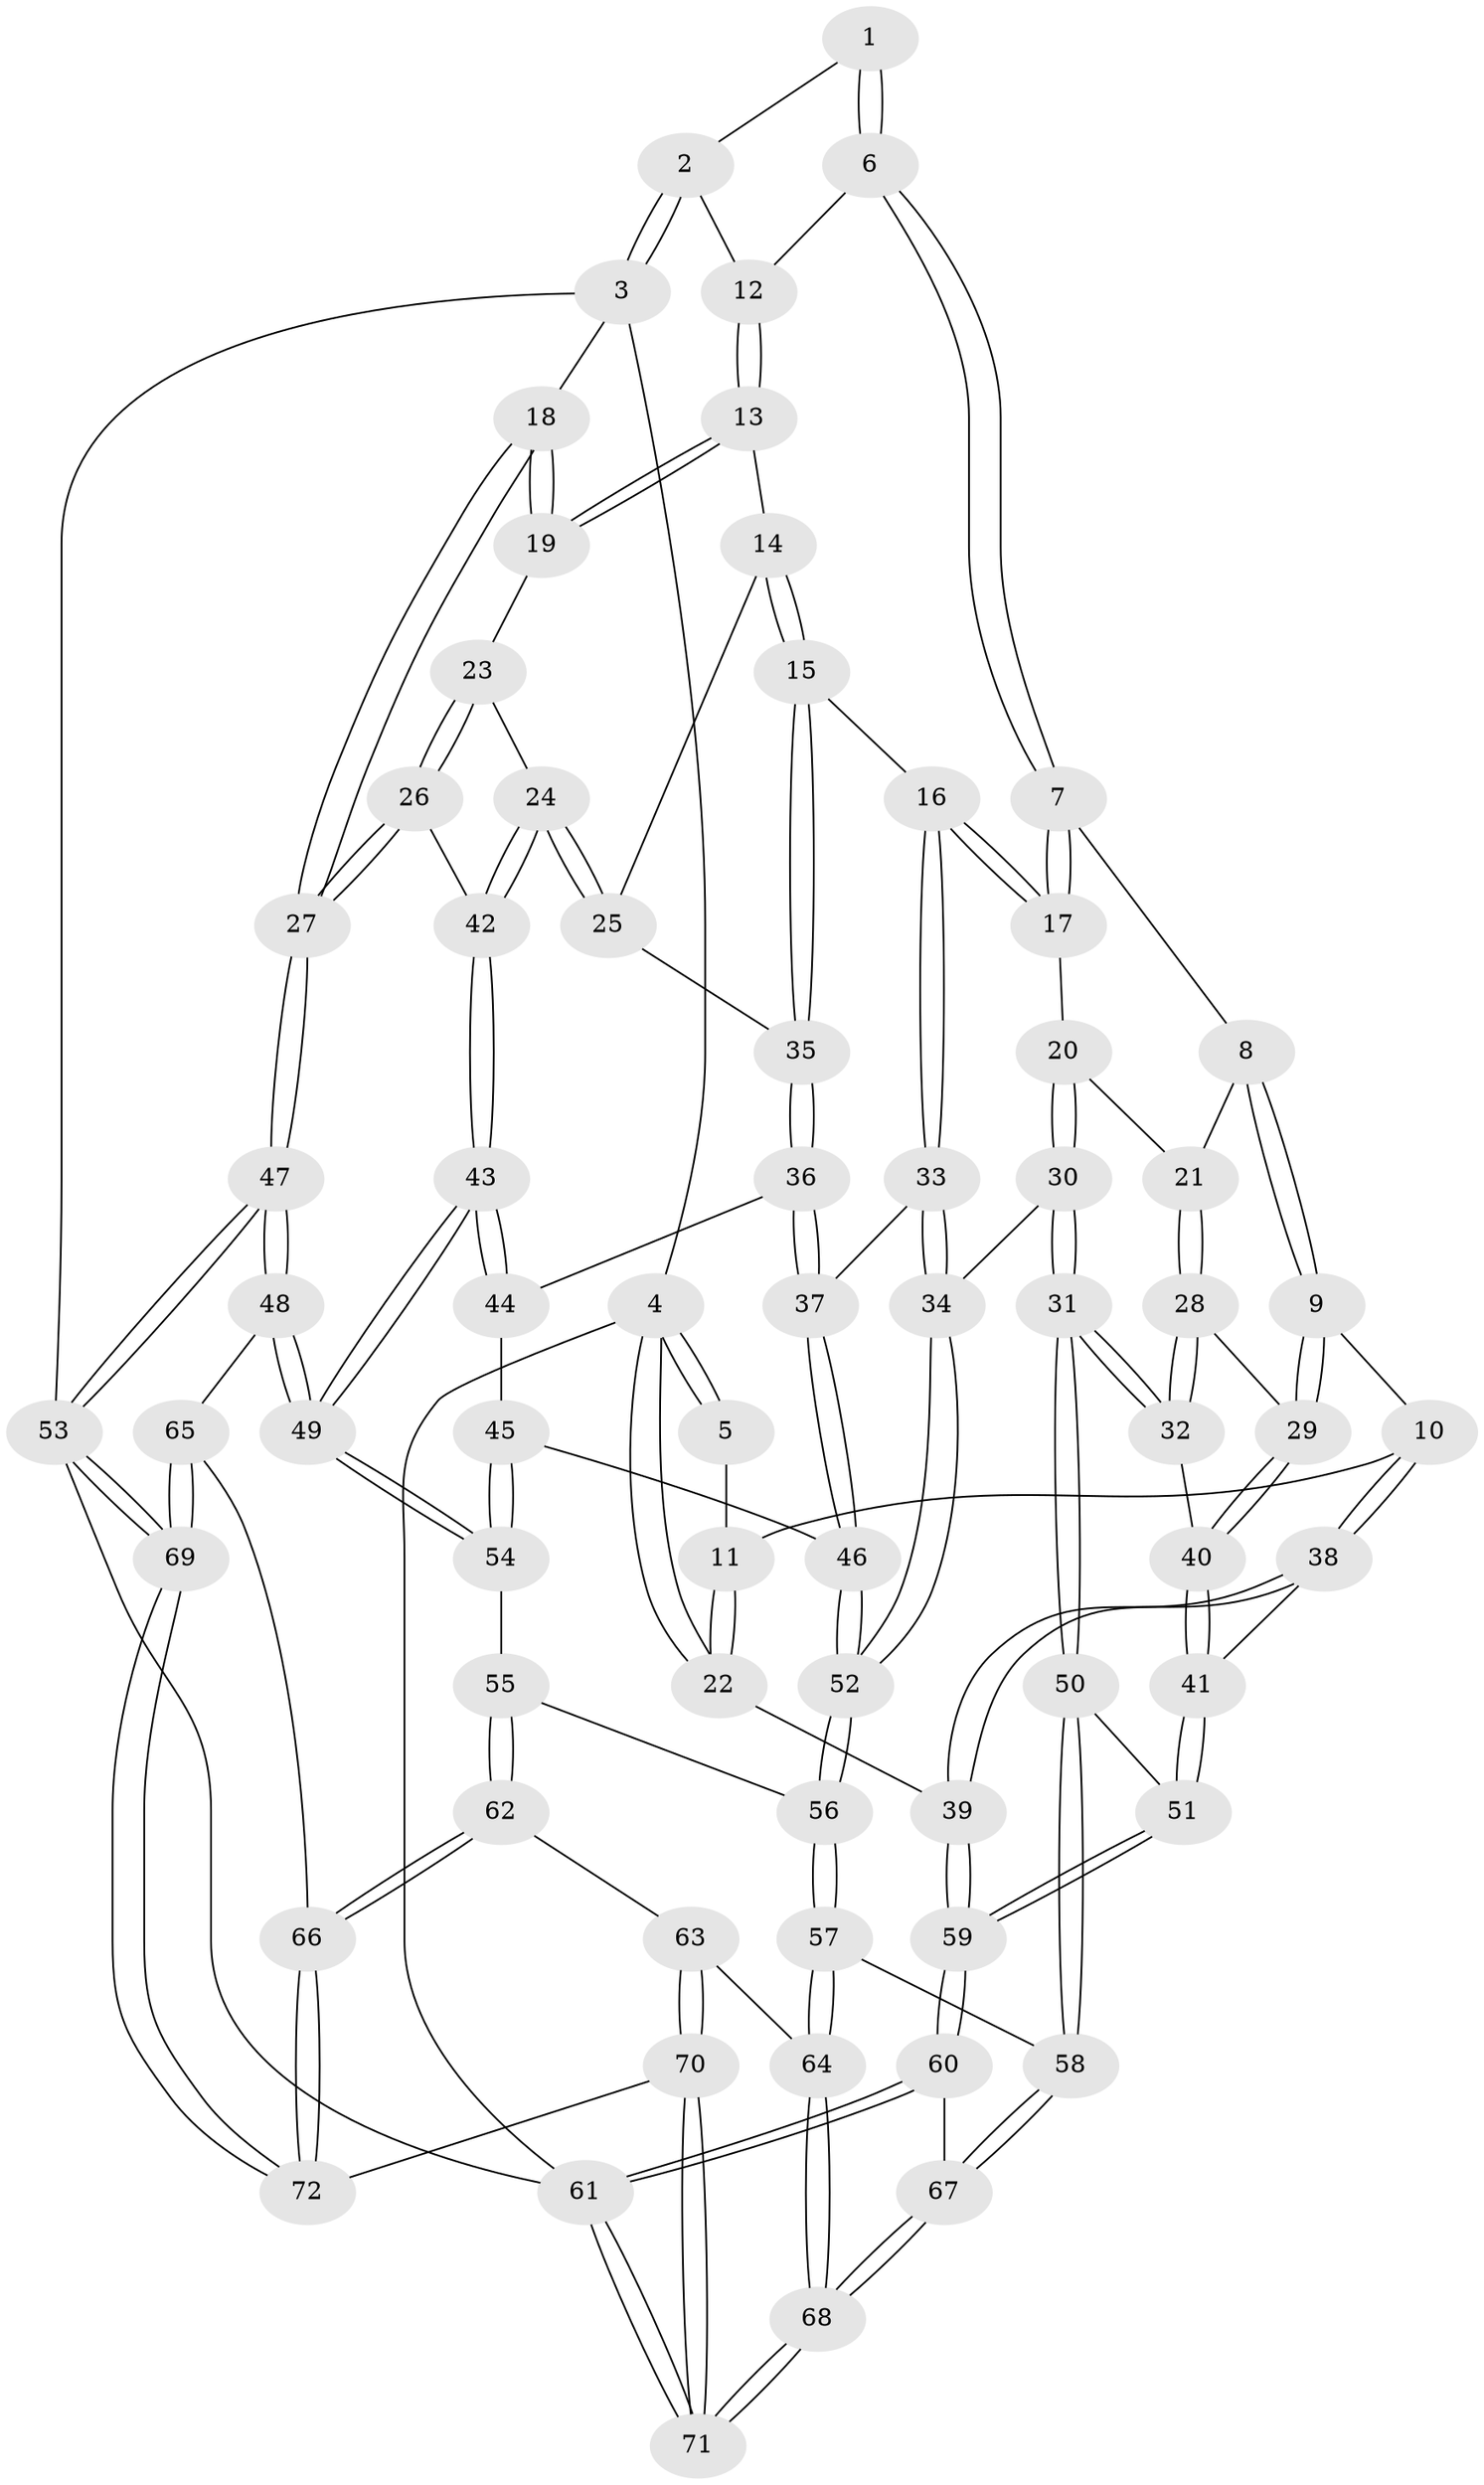 // Generated by graph-tools (version 1.1) at 2025/11/02/27/25 16:11:57]
// undirected, 72 vertices, 177 edges
graph export_dot {
graph [start="1"]
  node [color=gray90,style=filled];
  1 [pos="+0.40315441194590856+0"];
  2 [pos="+1+0"];
  3 [pos="+1+0"];
  4 [pos="+0+0"];
  5 [pos="+0.35303392538184447+0"];
  6 [pos="+0.4086552980205622+0"];
  7 [pos="+0.41120738433846404+0.022848378954407535"];
  8 [pos="+0.26768238215120405+0.24634177961818624"];
  9 [pos="+0.15382567501191494+0.34432302208203164"];
  10 [pos="+0.14860260315632917+0.34278219224737305"];
  11 [pos="+0.08096871374218116+0.19572992132045106"];
  12 [pos="+0.7473406412143528+0.1567412305238794"];
  13 [pos="+0.765798193136198+0.19548877577010157"];
  14 [pos="+0.7656660134542996+0.19571514310258115"];
  15 [pos="+0.6009645367033368+0.3273506995645801"];
  16 [pos="+0.5593960111117833+0.3280316781328524"];
  17 [pos="+0.4525029850551356+0.17730971730346134"];
  18 [pos="+1+0"];
  19 [pos="+0.8809063837279868+0.21680619258626097"];
  20 [pos="+0.3509069390162874+0.35834394867753583"];
  21 [pos="+0.3322398872639671+0.3551068399113945"];
  22 [pos="+0+0.15780301199662283"];
  23 [pos="+0.8917745731368146+0.26700116178951977"];
  24 [pos="+0.8864498832189212+0.411453149028584"];
  25 [pos="+0.7741507692751844+0.3718814269830846"];
  26 [pos="+1+0.3879343561266823"];
  27 [pos="+1+0.37915225685260373"];
  28 [pos="+0.23306168860755747+0.3680831609645033"];
  29 [pos="+0.1809371550065261+0.36971298478505443"];
  30 [pos="+0.41000458695748565+0.49163990541189545"];
  31 [pos="+0.4081474597829948+0.49414319289215697"];
  32 [pos="+0.3594404037718521+0.4687987314082727"];
  33 [pos="+0.5060727958521448+0.4474884460706462"];
  34 [pos="+0.49358985662080945+0.45551673038062424"];
  35 [pos="+0.7048185008881425+0.40844269615897755"];
  36 [pos="+0.7062169803839898+0.4535790287825901"];
  37 [pos="+0.5783368116831621+0.4923311601611378"];
  38 [pos="+0+0.45457163647427906"];
  39 [pos="+0+0.4940889451202121"];
  40 [pos="+0.1912717279531866+0.39913645434637285"];
  41 [pos="+0.2220941254861819+0.5794025669511925"];
  42 [pos="+0.898835988321512+0.43100951718972624"];
  43 [pos="+0.8635604750546125+0.5487742533414754"];
  44 [pos="+0.7174921581597863+0.47720460625236066"];
  45 [pos="+0.671872294083205+0.552779201974652"];
  46 [pos="+0.6225520117452925+0.5611693323256807"];
  47 [pos="+1+0.8214096720975896"];
  48 [pos="+0.9352135912080496+0.7369310585208761"];
  49 [pos="+0.8897798579813374+0.6972483830095528"];
  50 [pos="+0.3196296744734431+0.6697525675771486"];
  51 [pos="+0.26699146883429864+0.6547138274345368"];
  52 [pos="+0.5787442532920757+0.6617722259972194"];
  53 [pos="+1+1"];
  54 [pos="+0.8043600864104619+0.6924544537917541"];
  55 [pos="+0.6814327576816945+0.7178631878168609"];
  56 [pos="+0.5738379237506436+0.6843532973470424"];
  57 [pos="+0.44846360664312024+0.731797497471748"];
  58 [pos="+0.32641568754584627+0.6791936734561733"];
  59 [pos="+0+0.8014598654854385"];
  60 [pos="+0+0.829046484365657"];
  61 [pos="+0+1"];
  62 [pos="+0.6456694521388421+0.8680869383626814"];
  63 [pos="+0.5249266892266012+0.8788738705996243"];
  64 [pos="+0.5008499071831967+0.8579956440009592"];
  65 [pos="+0.8793238530337257+0.7975025113814325"];
  66 [pos="+0.7116206257819507+0.920254032049756"];
  67 [pos="+0.2676656515231994+0.8913817175918511"];
  68 [pos="+0.29048789877175957+1"];
  69 [pos="+0.751135199493705+1"];
  70 [pos="+0.5822793997004625+1"];
  71 [pos="+0.26155187558906473+1"];
  72 [pos="+0.6995734461167047+1"];
  1 -- 2;
  1 -- 6;
  1 -- 6;
  2 -- 3;
  2 -- 3;
  2 -- 12;
  3 -- 4;
  3 -- 18;
  3 -- 53;
  4 -- 5;
  4 -- 5;
  4 -- 22;
  4 -- 22;
  4 -- 61;
  5 -- 11;
  6 -- 7;
  6 -- 7;
  6 -- 12;
  7 -- 8;
  7 -- 17;
  7 -- 17;
  8 -- 9;
  8 -- 9;
  8 -- 21;
  9 -- 10;
  9 -- 29;
  9 -- 29;
  10 -- 11;
  10 -- 38;
  10 -- 38;
  11 -- 22;
  11 -- 22;
  12 -- 13;
  12 -- 13;
  13 -- 14;
  13 -- 19;
  13 -- 19;
  14 -- 15;
  14 -- 15;
  14 -- 25;
  15 -- 16;
  15 -- 35;
  15 -- 35;
  16 -- 17;
  16 -- 17;
  16 -- 33;
  16 -- 33;
  17 -- 20;
  18 -- 19;
  18 -- 19;
  18 -- 27;
  18 -- 27;
  19 -- 23;
  20 -- 21;
  20 -- 30;
  20 -- 30;
  21 -- 28;
  21 -- 28;
  22 -- 39;
  23 -- 24;
  23 -- 26;
  23 -- 26;
  24 -- 25;
  24 -- 25;
  24 -- 42;
  24 -- 42;
  25 -- 35;
  26 -- 27;
  26 -- 27;
  26 -- 42;
  27 -- 47;
  27 -- 47;
  28 -- 29;
  28 -- 32;
  28 -- 32;
  29 -- 40;
  29 -- 40;
  30 -- 31;
  30 -- 31;
  30 -- 34;
  31 -- 32;
  31 -- 32;
  31 -- 50;
  31 -- 50;
  32 -- 40;
  33 -- 34;
  33 -- 34;
  33 -- 37;
  34 -- 52;
  34 -- 52;
  35 -- 36;
  35 -- 36;
  36 -- 37;
  36 -- 37;
  36 -- 44;
  37 -- 46;
  37 -- 46;
  38 -- 39;
  38 -- 39;
  38 -- 41;
  39 -- 59;
  39 -- 59;
  40 -- 41;
  40 -- 41;
  41 -- 51;
  41 -- 51;
  42 -- 43;
  42 -- 43;
  43 -- 44;
  43 -- 44;
  43 -- 49;
  43 -- 49;
  44 -- 45;
  45 -- 46;
  45 -- 54;
  45 -- 54;
  46 -- 52;
  46 -- 52;
  47 -- 48;
  47 -- 48;
  47 -- 53;
  47 -- 53;
  48 -- 49;
  48 -- 49;
  48 -- 65;
  49 -- 54;
  49 -- 54;
  50 -- 51;
  50 -- 58;
  50 -- 58;
  51 -- 59;
  51 -- 59;
  52 -- 56;
  52 -- 56;
  53 -- 69;
  53 -- 69;
  53 -- 61;
  54 -- 55;
  55 -- 56;
  55 -- 62;
  55 -- 62;
  56 -- 57;
  56 -- 57;
  57 -- 58;
  57 -- 64;
  57 -- 64;
  58 -- 67;
  58 -- 67;
  59 -- 60;
  59 -- 60;
  60 -- 61;
  60 -- 61;
  60 -- 67;
  61 -- 71;
  61 -- 71;
  62 -- 63;
  62 -- 66;
  62 -- 66;
  63 -- 64;
  63 -- 70;
  63 -- 70;
  64 -- 68;
  64 -- 68;
  65 -- 66;
  65 -- 69;
  65 -- 69;
  66 -- 72;
  66 -- 72;
  67 -- 68;
  67 -- 68;
  68 -- 71;
  68 -- 71;
  69 -- 72;
  69 -- 72;
  70 -- 71;
  70 -- 71;
  70 -- 72;
}
